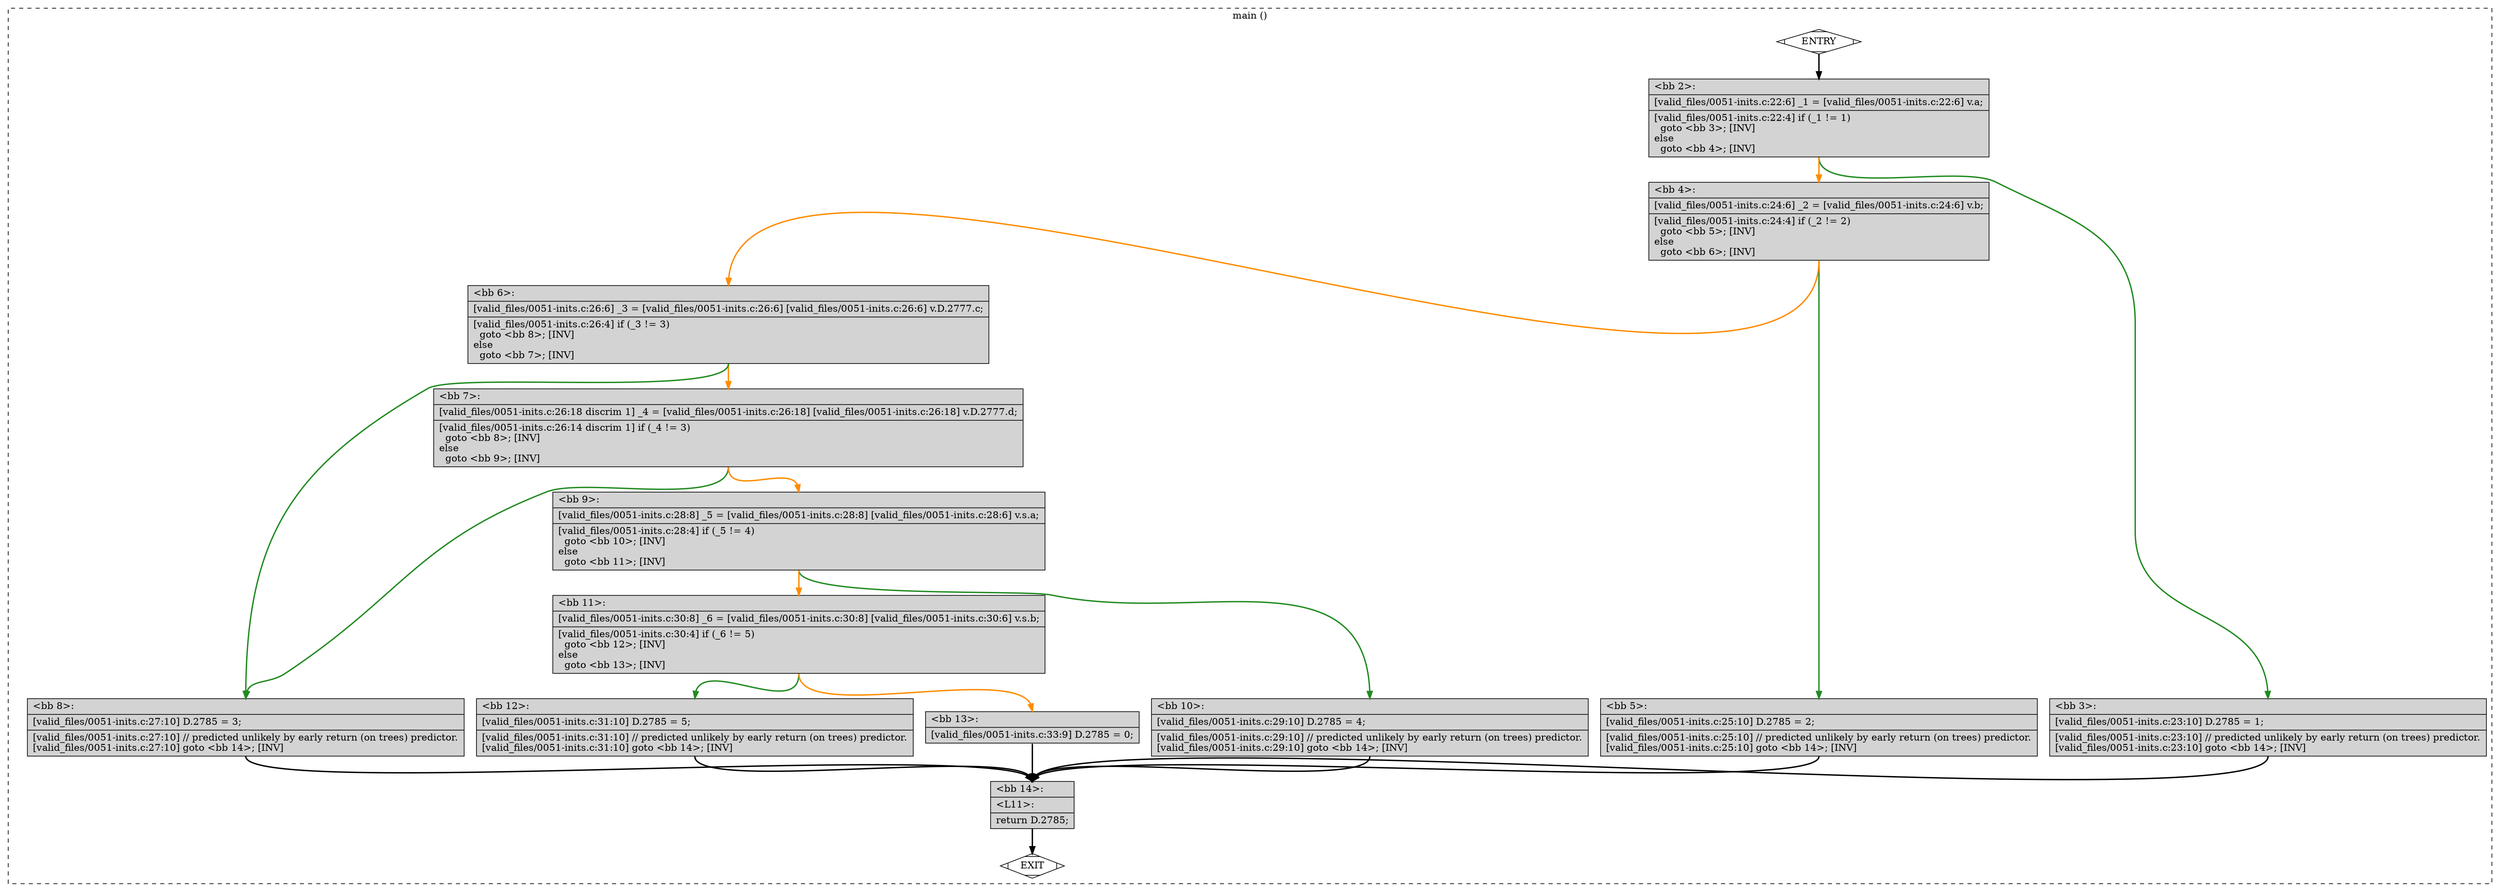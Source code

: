 digraph "a-0051-inits.c.015t.cfg" {
overlap=false;
subgraph "cluster_main" {
	style="dashed";
	color="black";
	label="main ()";
	fn_0_basic_block_0 [shape=Mdiamond,style=filled,fillcolor=white,label="ENTRY"];

	fn_0_basic_block_1 [shape=Mdiamond,style=filled,fillcolor=white,label="EXIT"];

	fn_0_basic_block_2 [shape=record,style=filled,fillcolor=lightgrey,label="{\<bb\ 2\>:\l\
|[valid_files/0051-inits.c:22:6]\ _1\ =\ [valid_files/0051-inits.c:22:6]\ v.a;\l\
|[valid_files/0051-inits.c:22:4]\ if\ (_1\ !=\ 1)\l\
\ \ goto\ \<bb\ 3\>;\ [INV]\l\
else\l\
\ \ goto\ \<bb\ 4\>;\ [INV]\l\
}"];

	fn_0_basic_block_3 [shape=record,style=filled,fillcolor=lightgrey,label="{\<bb\ 3\>:\l\
|[valid_files/0051-inits.c:23:10]\ D.2785\ =\ 1;\l\
|[valid_files/0051-inits.c:23:10]\ //\ predicted\ unlikely\ by\ early\ return\ (on\ trees)\ predictor.\l\
[valid_files/0051-inits.c:23:10]\ goto\ \<bb\ 14\>;\ [INV]\l\
}"];

	fn_0_basic_block_4 [shape=record,style=filled,fillcolor=lightgrey,label="{\<bb\ 4\>:\l\
|[valid_files/0051-inits.c:24:6]\ _2\ =\ [valid_files/0051-inits.c:24:6]\ v.b;\l\
|[valid_files/0051-inits.c:24:4]\ if\ (_2\ !=\ 2)\l\
\ \ goto\ \<bb\ 5\>;\ [INV]\l\
else\l\
\ \ goto\ \<bb\ 6\>;\ [INV]\l\
}"];

	fn_0_basic_block_5 [shape=record,style=filled,fillcolor=lightgrey,label="{\<bb\ 5\>:\l\
|[valid_files/0051-inits.c:25:10]\ D.2785\ =\ 2;\l\
|[valid_files/0051-inits.c:25:10]\ //\ predicted\ unlikely\ by\ early\ return\ (on\ trees)\ predictor.\l\
[valid_files/0051-inits.c:25:10]\ goto\ \<bb\ 14\>;\ [INV]\l\
}"];

	fn_0_basic_block_6 [shape=record,style=filled,fillcolor=lightgrey,label="{\<bb\ 6\>:\l\
|[valid_files/0051-inits.c:26:6]\ _3\ =\ [valid_files/0051-inits.c:26:6]\ [valid_files/0051-inits.c:26:6]\ v.D.2777.c;\l\
|[valid_files/0051-inits.c:26:4]\ if\ (_3\ !=\ 3)\l\
\ \ goto\ \<bb\ 8\>;\ [INV]\l\
else\l\
\ \ goto\ \<bb\ 7\>;\ [INV]\l\
}"];

	fn_0_basic_block_7 [shape=record,style=filled,fillcolor=lightgrey,label="{\<bb\ 7\>:\l\
|[valid_files/0051-inits.c:26:18\ discrim\ 1]\ _4\ =\ [valid_files/0051-inits.c:26:18]\ [valid_files/0051-inits.c:26:18]\ v.D.2777.d;\l\
|[valid_files/0051-inits.c:26:14\ discrim\ 1]\ if\ (_4\ !=\ 3)\l\
\ \ goto\ \<bb\ 8\>;\ [INV]\l\
else\l\
\ \ goto\ \<bb\ 9\>;\ [INV]\l\
}"];

	fn_0_basic_block_8 [shape=record,style=filled,fillcolor=lightgrey,label="{\<bb\ 8\>:\l\
|[valid_files/0051-inits.c:27:10]\ D.2785\ =\ 3;\l\
|[valid_files/0051-inits.c:27:10]\ //\ predicted\ unlikely\ by\ early\ return\ (on\ trees)\ predictor.\l\
[valid_files/0051-inits.c:27:10]\ goto\ \<bb\ 14\>;\ [INV]\l\
}"];

	fn_0_basic_block_9 [shape=record,style=filled,fillcolor=lightgrey,label="{\<bb\ 9\>:\l\
|[valid_files/0051-inits.c:28:8]\ _5\ =\ [valid_files/0051-inits.c:28:8]\ [valid_files/0051-inits.c:28:6]\ v.s.a;\l\
|[valid_files/0051-inits.c:28:4]\ if\ (_5\ !=\ 4)\l\
\ \ goto\ \<bb\ 10\>;\ [INV]\l\
else\l\
\ \ goto\ \<bb\ 11\>;\ [INV]\l\
}"];

	fn_0_basic_block_10 [shape=record,style=filled,fillcolor=lightgrey,label="{\<bb\ 10\>:\l\
|[valid_files/0051-inits.c:29:10]\ D.2785\ =\ 4;\l\
|[valid_files/0051-inits.c:29:10]\ //\ predicted\ unlikely\ by\ early\ return\ (on\ trees)\ predictor.\l\
[valid_files/0051-inits.c:29:10]\ goto\ \<bb\ 14\>;\ [INV]\l\
}"];

	fn_0_basic_block_11 [shape=record,style=filled,fillcolor=lightgrey,label="{\<bb\ 11\>:\l\
|[valid_files/0051-inits.c:30:8]\ _6\ =\ [valid_files/0051-inits.c:30:8]\ [valid_files/0051-inits.c:30:6]\ v.s.b;\l\
|[valid_files/0051-inits.c:30:4]\ if\ (_6\ !=\ 5)\l\
\ \ goto\ \<bb\ 12\>;\ [INV]\l\
else\l\
\ \ goto\ \<bb\ 13\>;\ [INV]\l\
}"];

	fn_0_basic_block_12 [shape=record,style=filled,fillcolor=lightgrey,label="{\<bb\ 12\>:\l\
|[valid_files/0051-inits.c:31:10]\ D.2785\ =\ 5;\l\
|[valid_files/0051-inits.c:31:10]\ //\ predicted\ unlikely\ by\ early\ return\ (on\ trees)\ predictor.\l\
[valid_files/0051-inits.c:31:10]\ goto\ \<bb\ 14\>;\ [INV]\l\
}"];

	fn_0_basic_block_13 [shape=record,style=filled,fillcolor=lightgrey,label="{\<bb\ 13\>:\l\
|[valid_files/0051-inits.c:33:9]\ D.2785\ =\ 0;\l\
}"];

	fn_0_basic_block_14 [shape=record,style=filled,fillcolor=lightgrey,label="{\<bb\ 14\>:\l\
|\<L11\>:\l\
|return\ D.2785;\l\
}"];

	fn_0_basic_block_0:s -> fn_0_basic_block_2:n [style="solid,bold",color=black,weight=100,constraint=true];
	fn_0_basic_block_2:s -> fn_0_basic_block_3:n [style="solid,bold",color=forestgreen,weight=10,constraint=true];
	fn_0_basic_block_2:s -> fn_0_basic_block_4:n [style="solid,bold",color=darkorange,weight=10,constraint=true];
	fn_0_basic_block_3:s -> fn_0_basic_block_14:n [style="solid,bold",color=black,weight=100,constraint=true];
	fn_0_basic_block_4:s -> fn_0_basic_block_5:n [style="solid,bold",color=forestgreen,weight=10,constraint=true];
	fn_0_basic_block_4:s -> fn_0_basic_block_6:n [style="solid,bold",color=darkorange,weight=10,constraint=true];
	fn_0_basic_block_5:s -> fn_0_basic_block_14:n [style="solid,bold",color=black,weight=100,constraint=true];
	fn_0_basic_block_6:s -> fn_0_basic_block_8:n [style="solid,bold",color=forestgreen,weight=10,constraint=true];
	fn_0_basic_block_6:s -> fn_0_basic_block_7:n [style="solid,bold",color=darkorange,weight=10,constraint=true];
	fn_0_basic_block_7:s -> fn_0_basic_block_8:n [style="solid,bold",color=forestgreen,weight=10,constraint=true];
	fn_0_basic_block_7:s -> fn_0_basic_block_9:n [style="solid,bold",color=darkorange,weight=10,constraint=true];
	fn_0_basic_block_8:s -> fn_0_basic_block_14:n [style="solid,bold",color=black,weight=100,constraint=true];
	fn_0_basic_block_9:s -> fn_0_basic_block_10:n [style="solid,bold",color=forestgreen,weight=10,constraint=true];
	fn_0_basic_block_9:s -> fn_0_basic_block_11:n [style="solid,bold",color=darkorange,weight=10,constraint=true];
	fn_0_basic_block_10:s -> fn_0_basic_block_14:n [style="solid,bold",color=black,weight=100,constraint=true];
	fn_0_basic_block_11:s -> fn_0_basic_block_12:n [style="solid,bold",color=forestgreen,weight=10,constraint=true];
	fn_0_basic_block_11:s -> fn_0_basic_block_13:n [style="solid,bold",color=darkorange,weight=10,constraint=true];
	fn_0_basic_block_12:s -> fn_0_basic_block_14:n [style="solid,bold",color=black,weight=100,constraint=true];
	fn_0_basic_block_13:s -> fn_0_basic_block_14:n [style="solid,bold",color=black,weight=100,constraint=true];
	fn_0_basic_block_14:s -> fn_0_basic_block_1:n [style="solid,bold",color=black,weight=10,constraint=true];
	fn_0_basic_block_0:s -> fn_0_basic_block_1:n [style="invis",constraint=true];
}
}
